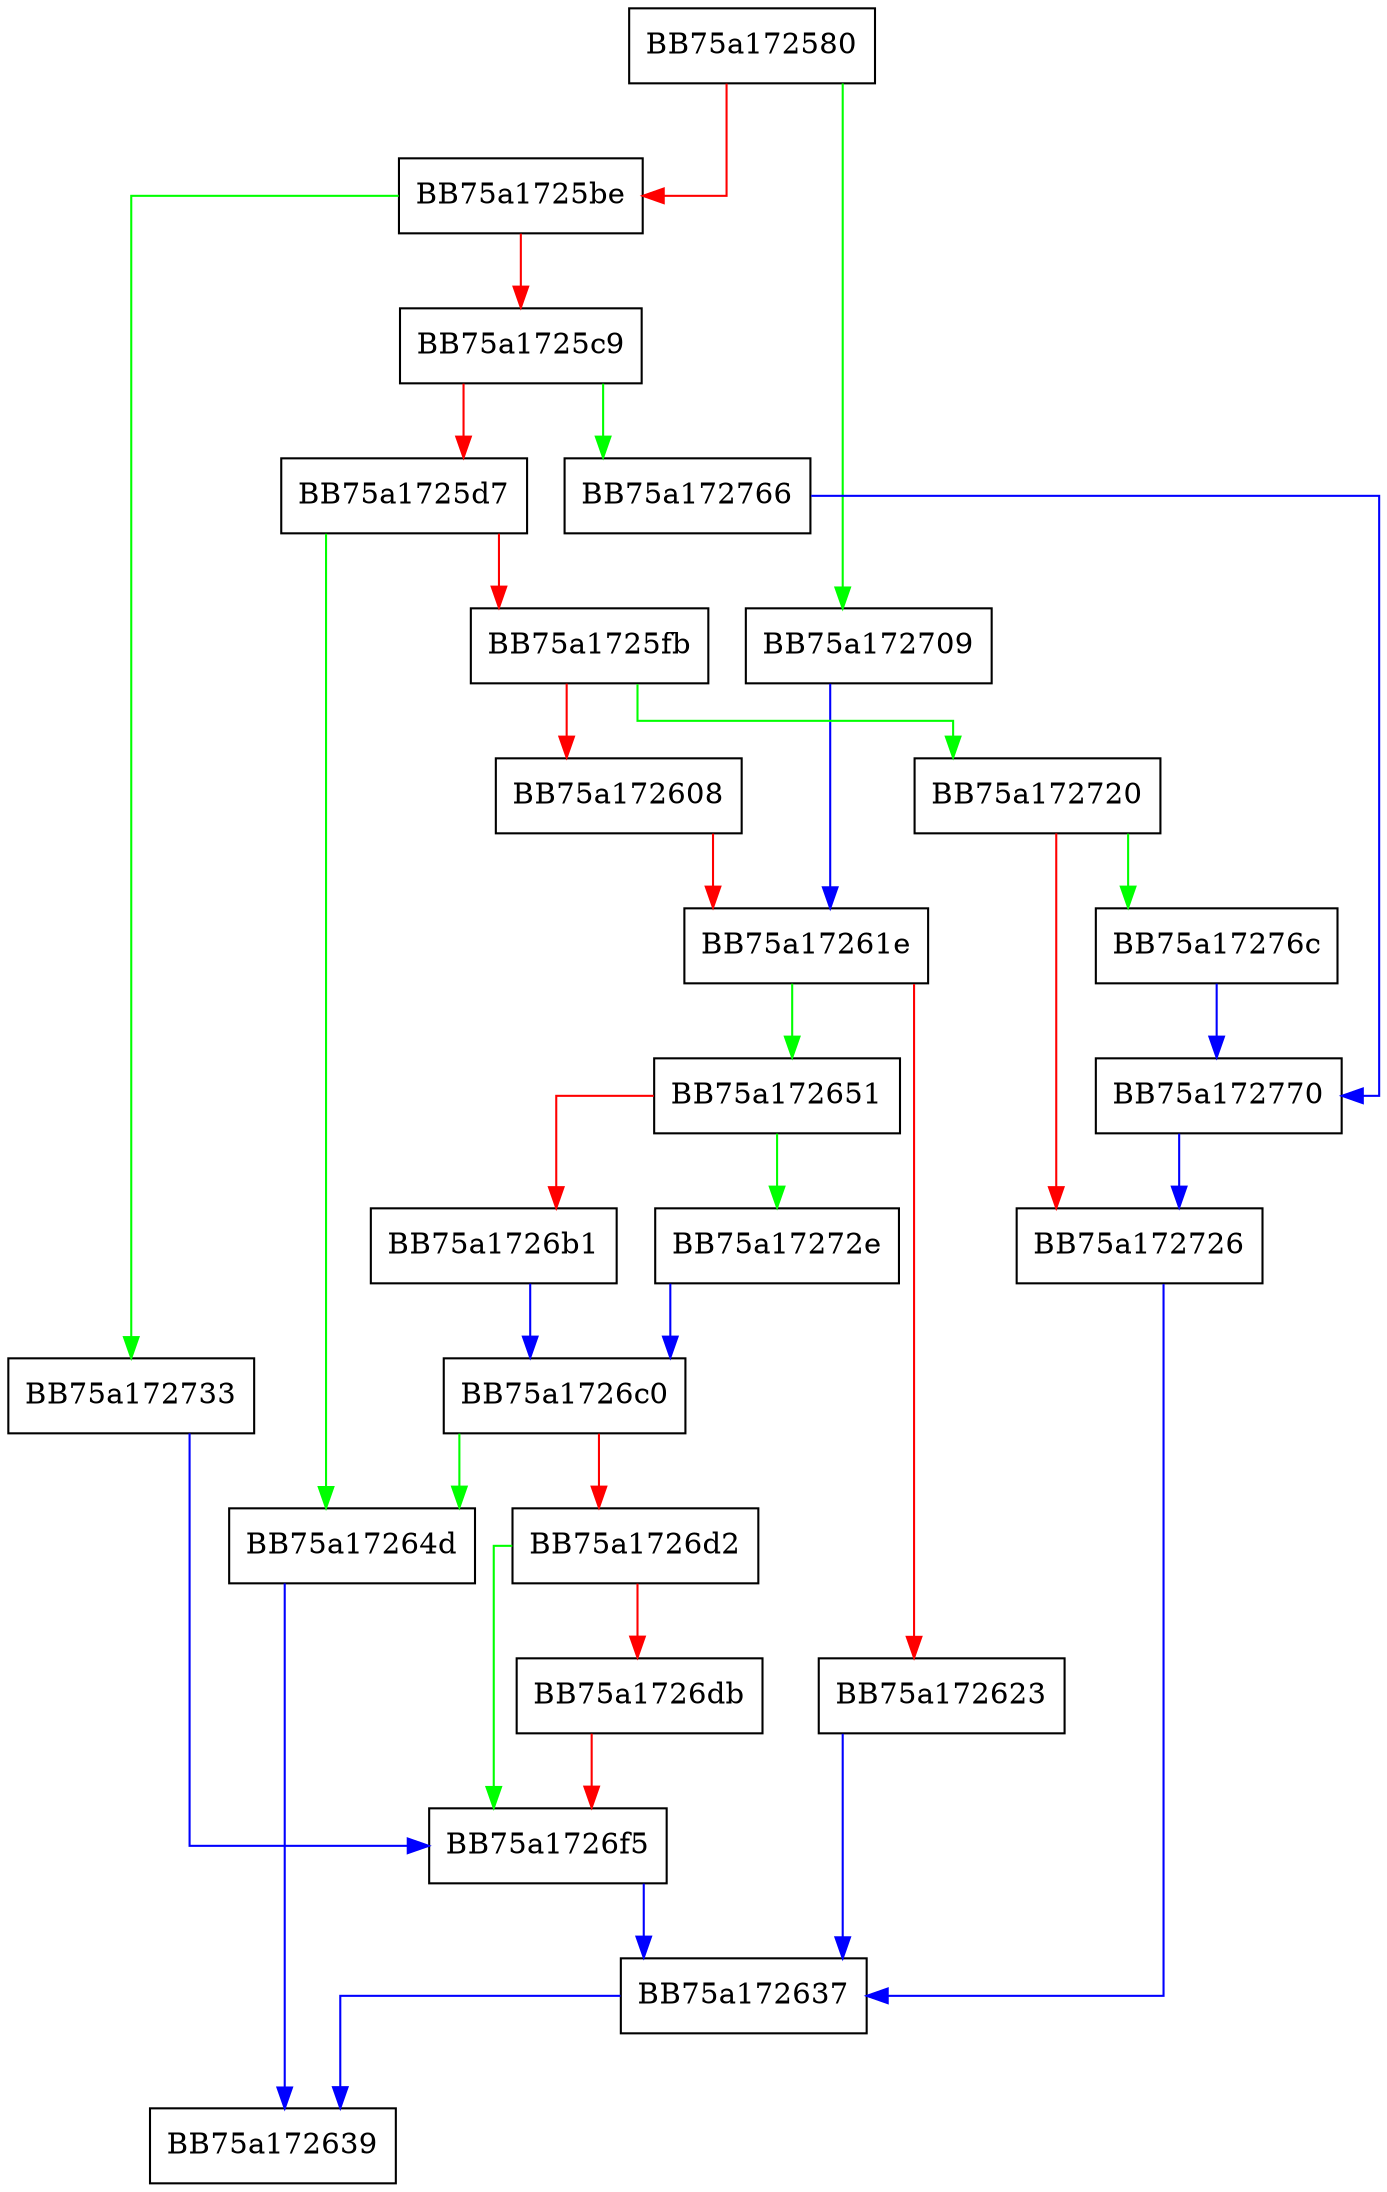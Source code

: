 digraph eval {
  node [shape="box"];
  graph [splines=ortho];
  BB75a172580 -> BB75a172709 [color="green"];
  BB75a172580 -> BB75a1725be [color="red"];
  BB75a1725be -> BB75a172733 [color="green"];
  BB75a1725be -> BB75a1725c9 [color="red"];
  BB75a1725c9 -> BB75a172766 [color="green"];
  BB75a1725c9 -> BB75a1725d7 [color="red"];
  BB75a1725d7 -> BB75a17264d [color="green"];
  BB75a1725d7 -> BB75a1725fb [color="red"];
  BB75a1725fb -> BB75a172720 [color="green"];
  BB75a1725fb -> BB75a172608 [color="red"];
  BB75a172608 -> BB75a17261e [color="red"];
  BB75a17261e -> BB75a172651 [color="green"];
  BB75a17261e -> BB75a172623 [color="red"];
  BB75a172623 -> BB75a172637 [color="blue"];
  BB75a172637 -> BB75a172639 [color="blue"];
  BB75a17264d -> BB75a172639 [color="blue"];
  BB75a172651 -> BB75a17272e [color="green"];
  BB75a172651 -> BB75a1726b1 [color="red"];
  BB75a1726b1 -> BB75a1726c0 [color="blue"];
  BB75a1726c0 -> BB75a17264d [color="green"];
  BB75a1726c0 -> BB75a1726d2 [color="red"];
  BB75a1726d2 -> BB75a1726f5 [color="green"];
  BB75a1726d2 -> BB75a1726db [color="red"];
  BB75a1726db -> BB75a1726f5 [color="red"];
  BB75a1726f5 -> BB75a172637 [color="blue"];
  BB75a172709 -> BB75a17261e [color="blue"];
  BB75a172720 -> BB75a17276c [color="green"];
  BB75a172720 -> BB75a172726 [color="red"];
  BB75a172726 -> BB75a172637 [color="blue"];
  BB75a17272e -> BB75a1726c0 [color="blue"];
  BB75a172733 -> BB75a1726f5 [color="blue"];
  BB75a172766 -> BB75a172770 [color="blue"];
  BB75a17276c -> BB75a172770 [color="blue"];
  BB75a172770 -> BB75a172726 [color="blue"];
}